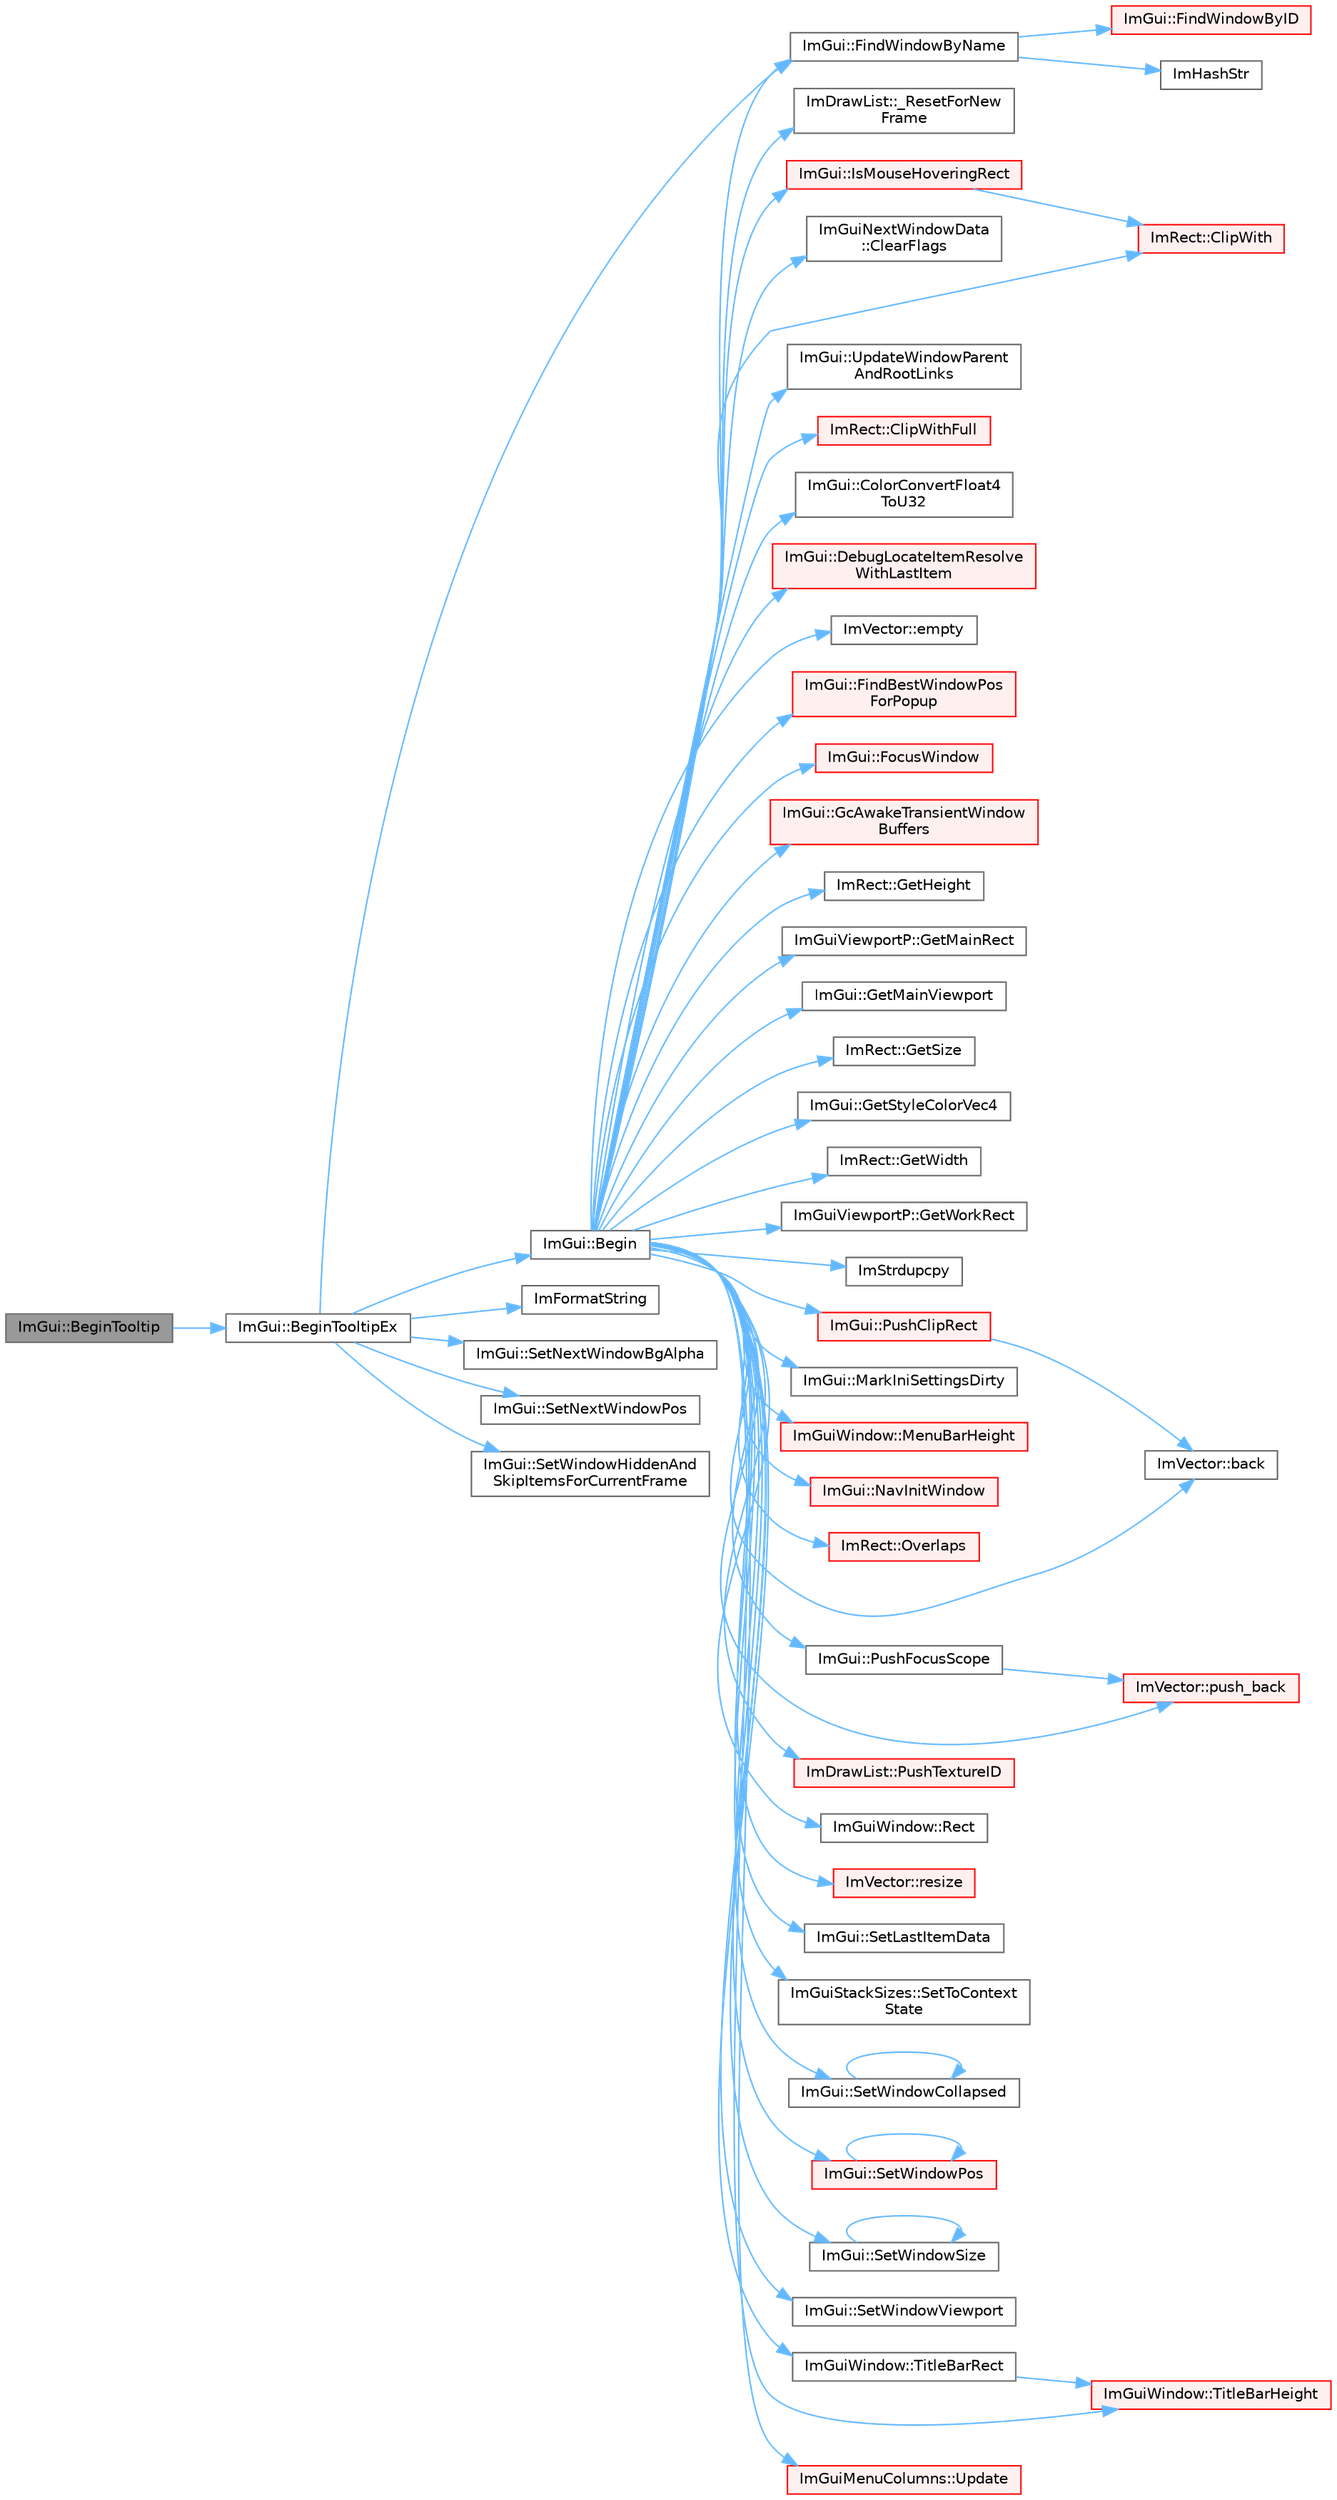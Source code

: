 digraph "ImGui::BeginTooltip"
{
 // LATEX_PDF_SIZE
  bgcolor="transparent";
  edge [fontname=Helvetica,fontsize=10,labelfontname=Helvetica,labelfontsize=10];
  node [fontname=Helvetica,fontsize=10,shape=box,height=0.2,width=0.4];
  rankdir="LR";
  Node1 [id="Node000001",label="ImGui::BeginTooltip",height=0.2,width=0.4,color="gray40", fillcolor="grey60", style="filled", fontcolor="black",tooltip=" "];
  Node1 -> Node2 [id="edge1_Node000001_Node000002",color="steelblue1",style="solid",tooltip=" "];
  Node2 [id="Node000002",label="ImGui::BeginTooltipEx",height=0.2,width=0.4,color="grey40", fillcolor="white", style="filled",URL="$namespace_im_gui.html#a18b17a0b20c3f2a16068b84210cfded4",tooltip=" "];
  Node2 -> Node3 [id="edge2_Node000002_Node000003",color="steelblue1",style="solid",tooltip=" "];
  Node3 [id="Node000003",label="ImGui::Begin",height=0.2,width=0.4,color="grey40", fillcolor="white", style="filled",URL="$namespace_im_gui.html#a581e58db0bc930bafa4a5d23093a2b99",tooltip=" "];
  Node3 -> Node4 [id="edge3_Node000003_Node000004",color="steelblue1",style="solid",tooltip=" "];
  Node4 [id="Node000004",label="ImDrawList::_ResetForNew\lFrame",height=0.2,width=0.4,color="grey40", fillcolor="white", style="filled",URL="$struct_im_draw_list.html#a5f78fe195b2507e5926560f591141ff3",tooltip=" "];
  Node3 -> Node5 [id="edge4_Node000003_Node000005",color="steelblue1",style="solid",tooltip=" "];
  Node5 [id="Node000005",label="ImVector::back",height=0.2,width=0.4,color="grey40", fillcolor="white", style="filled",URL="$struct_im_vector.html#a2d80e87e81b1b01143c8d8be93e6fde1",tooltip=" "];
  Node3 -> Node6 [id="edge5_Node000003_Node000006",color="steelblue1",style="solid",tooltip=" "];
  Node6 [id="Node000006",label="ImGuiNextWindowData\l::ClearFlags",height=0.2,width=0.4,color="grey40", fillcolor="white", style="filled",URL="$struct_im_gui_next_window_data.html#a9543431fafe3d0627fdecc5fa839487c",tooltip=" "];
  Node3 -> Node7 [id="edge6_Node000003_Node000007",color="steelblue1",style="solid",tooltip=" "];
  Node7 [id="Node000007",label="ImRect::ClipWith",height=0.2,width=0.4,color="red", fillcolor="#FFF0F0", style="filled",URL="$struct_im_rect.html#ac02d5cf6ce0358aea9ed9df43d368f3f",tooltip=" "];
  Node3 -> Node9 [id="edge7_Node000003_Node000009",color="steelblue1",style="solid",tooltip=" "];
  Node9 [id="Node000009",label="ImRect::ClipWithFull",height=0.2,width=0.4,color="red", fillcolor="#FFF0F0", style="filled",URL="$struct_im_rect.html#a32a5aaca4161b5ffa3f352d293a449ff",tooltip=" "];
  Node3 -> Node10 [id="edge8_Node000003_Node000010",color="steelblue1",style="solid",tooltip=" "];
  Node10 [id="Node000010",label="ImGui::ColorConvertFloat4\lToU32",height=0.2,width=0.4,color="grey40", fillcolor="white", style="filled",URL="$namespace_im_gui.html#abe2691de0b1a71c774ab24cc91564a94",tooltip=" "];
  Node3 -> Node11 [id="edge9_Node000003_Node000011",color="steelblue1",style="solid",tooltip=" "];
  Node11 [id="Node000011",label="ImGui::DebugLocateItemResolve\lWithLastItem",height=0.2,width=0.4,color="red", fillcolor="#FFF0F0", style="filled",URL="$namespace_im_gui.html#ae8ab0d7dfc90af8e82db3ed9e7829219",tooltip=" "];
  Node3 -> Node26 [id="edge10_Node000003_Node000026",color="steelblue1",style="solid",tooltip=" "];
  Node26 [id="Node000026",label="ImVector::empty",height=0.2,width=0.4,color="grey40", fillcolor="white", style="filled",URL="$struct_im_vector.html#aa53e48a5272f4bad1099368769514ff1",tooltip=" "];
  Node3 -> Node27 [id="edge11_Node000003_Node000027",color="steelblue1",style="solid",tooltip=" "];
  Node27 [id="Node000027",label="ImGui::FindBestWindowPos\lForPopup",height=0.2,width=0.4,color="red", fillcolor="#FFF0F0", style="filled",URL="$namespace_im_gui.html#a310ff87cbe678e2c632bf1f5577a7fbd",tooltip=" "];
  Node3 -> Node34 [id="edge12_Node000003_Node000034",color="steelblue1",style="solid",tooltip=" "];
  Node34 [id="Node000034",label="ImGui::FindWindowByName",height=0.2,width=0.4,color="grey40", fillcolor="white", style="filled",URL="$namespace_im_gui.html#abca25f22c02e73d5eb2e9c72c4557813",tooltip=" "];
  Node34 -> Node35 [id="edge13_Node000034_Node000035",color="steelblue1",style="solid",tooltip=" "];
  Node35 [id="Node000035",label="ImGui::FindWindowByID",height=0.2,width=0.4,color="red", fillcolor="#FFF0F0", style="filled",URL="$namespace_im_gui.html#a82204d8800dc3a072ddbcbd2aecc48ac",tooltip=" "];
  Node34 -> Node37 [id="edge14_Node000034_Node000037",color="steelblue1",style="solid",tooltip=" "];
  Node37 [id="Node000037",label="ImHashStr",height=0.2,width=0.4,color="grey40", fillcolor="white", style="filled",URL="$imgui_8cpp.html#ab6659b5d67f7a3369e099ce890e12223",tooltip=" "];
  Node3 -> Node38 [id="edge15_Node000003_Node000038",color="steelblue1",style="solid",tooltip=" "];
  Node38 [id="Node000038",label="ImGui::FocusWindow",height=0.2,width=0.4,color="red", fillcolor="#FFF0F0", style="filled",URL="$namespace_im_gui.html#a27aa6f2f3aa11778c6d023b1b223f262",tooltip=" "];
  Node3 -> Node59 [id="edge16_Node000003_Node000059",color="steelblue1",style="solid",tooltip=" "];
  Node59 [id="Node000059",label="ImGui::GcAwakeTransientWindow\lBuffers",height=0.2,width=0.4,color="red", fillcolor="#FFF0F0", style="filled",URL="$namespace_im_gui.html#ad70feca33961fb47a8074074a8da2f80",tooltip=" "];
  Node3 -> Node31 [id="edge17_Node000003_Node000031",color="steelblue1",style="solid",tooltip=" "];
  Node31 [id="Node000031",label="ImRect::GetHeight",height=0.2,width=0.4,color="grey40", fillcolor="white", style="filled",URL="$struct_im_rect.html#a748d8ae9cb26508951ec6e2f2df0625b",tooltip=" "];
  Node3 -> Node60 [id="edge18_Node000003_Node000060",color="steelblue1",style="solid",tooltip=" "];
  Node60 [id="Node000060",label="ImGuiViewportP::GetMainRect",height=0.2,width=0.4,color="grey40", fillcolor="white", style="filled",URL="$struct_im_gui_viewport_p.html#adb4c14f0b0a42bff9c1c0ab1971027f7",tooltip=" "];
  Node3 -> Node32 [id="edge19_Node000003_Node000032",color="steelblue1",style="solid",tooltip=" "];
  Node32 [id="Node000032",label="ImGui::GetMainViewport",height=0.2,width=0.4,color="grey40", fillcolor="white", style="filled",URL="$namespace_im_gui.html#a7bf620af1d66ee7d7b06701894d23e60",tooltip=" "];
  Node3 -> Node61 [id="edge20_Node000003_Node000061",color="steelblue1",style="solid",tooltip=" "];
  Node61 [id="Node000061",label="ImRect::GetSize",height=0.2,width=0.4,color="grey40", fillcolor="white", style="filled",URL="$struct_im_rect.html#ae459d9c50003058cfb34519a571aaf33",tooltip=" "];
  Node3 -> Node62 [id="edge21_Node000003_Node000062",color="steelblue1",style="solid",tooltip=" "];
  Node62 [id="Node000062",label="ImGui::GetStyleColorVec4",height=0.2,width=0.4,color="grey40", fillcolor="white", style="filled",URL="$namespace_im_gui.html#ad838e580972e2c4b3da2b0f60754b662",tooltip=" "];
  Node3 -> Node33 [id="edge22_Node000003_Node000033",color="steelblue1",style="solid",tooltip=" "];
  Node33 [id="Node000033",label="ImRect::GetWidth",height=0.2,width=0.4,color="grey40", fillcolor="white", style="filled",URL="$struct_im_rect.html#afa75cb8491f20901c96166d17dcddac4",tooltip=" "];
  Node3 -> Node63 [id="edge23_Node000003_Node000063",color="steelblue1",style="solid",tooltip=" "];
  Node63 [id="Node000063",label="ImGuiViewportP::GetWorkRect",height=0.2,width=0.4,color="grey40", fillcolor="white", style="filled",URL="$struct_im_gui_viewport_p.html#ae5c3184b73ea080f14e03ecb344b913e",tooltip=" "];
  Node3 -> Node64 [id="edge24_Node000003_Node000064",color="steelblue1",style="solid",tooltip=" "];
  Node64 [id="Node000064",label="ImStrdupcpy",height=0.2,width=0.4,color="grey40", fillcolor="white", style="filled",URL="$imgui_8cpp.html#a06300f2f0f0cd710841ac9e7ef771354",tooltip=" "];
  Node3 -> Node65 [id="edge25_Node000003_Node000065",color="steelblue1",style="solid",tooltip=" "];
  Node65 [id="Node000065",label="ImGui::IsMouseHoveringRect",height=0.2,width=0.4,color="red", fillcolor="#FFF0F0", style="filled",URL="$namespace_im_gui.html#ae0b8ea0e06c457316d6aed6c5b2a1c25",tooltip=" "];
  Node65 -> Node7 [id="edge26_Node000065_Node000007",color="steelblue1",style="solid",tooltip=" "];
  Node3 -> Node67 [id="edge27_Node000003_Node000067",color="steelblue1",style="solid",tooltip=" "];
  Node67 [id="Node000067",label="ImGui::MarkIniSettingsDirty",height=0.2,width=0.4,color="grey40", fillcolor="white", style="filled",URL="$namespace_im_gui.html#aee9b660c1d6786c00fc47c71c66eb1eb",tooltip=" "];
  Node3 -> Node68 [id="edge28_Node000003_Node000068",color="steelblue1",style="solid",tooltip=" "];
  Node68 [id="Node000068",label="ImGuiWindow::MenuBarHeight",height=0.2,width=0.4,color="red", fillcolor="#FFF0F0", style="filled",URL="$struct_im_gui_window.html#acfb8bdad2e3ea6102589813ae32d0364",tooltip=" "];
  Node3 -> Node70 [id="edge29_Node000003_Node000070",color="steelblue1",style="solid",tooltip=" "];
  Node70 [id="Node000070",label="ImGui::NavInitWindow",height=0.2,width=0.4,color="red", fillcolor="#FFF0F0", style="filled",URL="$namespace_im_gui.html#ae46a79d836c4b223c7030ea432e3ec15",tooltip=" "];
  Node3 -> Node73 [id="edge30_Node000003_Node000073",color="steelblue1",style="solid",tooltip=" "];
  Node73 [id="Node000073",label="ImRect::Overlaps",height=0.2,width=0.4,color="red", fillcolor="#FFF0F0", style="filled",URL="$struct_im_rect.html#a0af3bade3781e5e7c6afdf71ccfb0d43",tooltip=" "];
  Node3 -> Node57 [id="edge31_Node000003_Node000057",color="steelblue1",style="solid",tooltip=" "];
  Node57 [id="Node000057",label="ImVector::push_back",height=0.2,width=0.4,color="red", fillcolor="#FFF0F0", style="filled",URL="$struct_im_vector.html#aab5df48e0711a48bd12f3206e08c4108",tooltip=" "];
  Node3 -> Node74 [id="edge32_Node000003_Node000074",color="steelblue1",style="solid",tooltip=" "];
  Node74 [id="Node000074",label="ImGui::PushClipRect",height=0.2,width=0.4,color="red", fillcolor="#FFF0F0", style="filled",URL="$namespace_im_gui.html#a11c8bd8676e1281e15b24c9615b6904a",tooltip=" "];
  Node74 -> Node5 [id="edge33_Node000074_Node000005",color="steelblue1",style="solid",tooltip=" "];
  Node3 -> Node78 [id="edge34_Node000003_Node000078",color="steelblue1",style="solid",tooltip=" "];
  Node78 [id="Node000078",label="ImGui::PushFocusScope",height=0.2,width=0.4,color="grey40", fillcolor="white", style="filled",URL="$namespace_im_gui.html#ad10256d914b625cea7494b26c77b84ec",tooltip=" "];
  Node78 -> Node57 [id="edge35_Node000078_Node000057",color="steelblue1",style="solid",tooltip=" "];
  Node3 -> Node79 [id="edge36_Node000003_Node000079",color="steelblue1",style="solid",tooltip=" "];
  Node79 [id="Node000079",label="ImDrawList::PushTextureID",height=0.2,width=0.4,color="red", fillcolor="#FFF0F0", style="filled",URL="$struct_im_draw_list.html#a7ac41e329a9df911b4823ef0150cee16",tooltip=" "];
  Node3 -> Node81 [id="edge37_Node000003_Node000081",color="steelblue1",style="solid",tooltip=" "];
  Node81 [id="Node000081",label="ImGuiWindow::Rect",height=0.2,width=0.4,color="grey40", fillcolor="white", style="filled",URL="$struct_im_gui_window.html#a147da28bf5d167cbe0a363c4a578dea1",tooltip=" "];
  Node3 -> Node48 [id="edge38_Node000003_Node000048",color="steelblue1",style="solid",tooltip=" "];
  Node48 [id="Node000048",label="ImVector::resize",height=0.2,width=0.4,color="red", fillcolor="#FFF0F0", style="filled",URL="$struct_im_vector.html#ac371dd62e56ae486b1a5038cf07eee56",tooltip=" "];
  Node3 -> Node82 [id="edge39_Node000003_Node000082",color="steelblue1",style="solid",tooltip=" "];
  Node82 [id="Node000082",label="ImGui::SetLastItemData",height=0.2,width=0.4,color="grey40", fillcolor="white", style="filled",URL="$namespace_im_gui.html#a06a6c26188e778755bb9aa83f2726533",tooltip=" "];
  Node3 -> Node83 [id="edge40_Node000003_Node000083",color="steelblue1",style="solid",tooltip=" "];
  Node83 [id="Node000083",label="ImGuiStackSizes::SetToContext\lState",height=0.2,width=0.4,color="grey40", fillcolor="white", style="filled",URL="$struct_im_gui_stack_sizes.html#a7dd94b563bf4547685bc93fc00f58543",tooltip=" "];
  Node3 -> Node84 [id="edge41_Node000003_Node000084",color="steelblue1",style="solid",tooltip=" "];
  Node84 [id="Node000084",label="ImGui::SetWindowCollapsed",height=0.2,width=0.4,color="grey40", fillcolor="white", style="filled",URL="$namespace_im_gui.html#ab5445711a74e0e1a58d1e464cdda252f",tooltip=" "];
  Node84 -> Node84 [id="edge42_Node000084_Node000084",color="steelblue1",style="solid",tooltip=" "];
  Node3 -> Node85 [id="edge43_Node000003_Node000085",color="steelblue1",style="solid",tooltip=" "];
  Node85 [id="Node000085",label="ImGui::SetWindowPos",height=0.2,width=0.4,color="red", fillcolor="#FFF0F0", style="filled",URL="$namespace_im_gui.html#aaa81e004de4c0a5cedb836e92e8aa0e5",tooltip=" "];
  Node85 -> Node85 [id="edge44_Node000085_Node000085",color="steelblue1",style="solid",tooltip=" "];
  Node3 -> Node87 [id="edge45_Node000003_Node000087",color="steelblue1",style="solid",tooltip=" "];
  Node87 [id="Node000087",label="ImGui::SetWindowSize",height=0.2,width=0.4,color="grey40", fillcolor="white", style="filled",URL="$namespace_im_gui.html#a657c6cc2246485332f608a5204447ea1",tooltip=" "];
  Node87 -> Node87 [id="edge46_Node000087_Node000087",color="steelblue1",style="solid",tooltip=" "];
  Node3 -> Node88 [id="edge47_Node000003_Node000088",color="steelblue1",style="solid",tooltip=" "];
  Node88 [id="Node000088",label="ImGui::SetWindowViewport",height=0.2,width=0.4,color="grey40", fillcolor="white", style="filled",URL="$namespace_im_gui.html#ada7b6ffaa06eb1ef3422766fecce6866",tooltip=" "];
  Node3 -> Node89 [id="edge48_Node000003_Node000089",color="steelblue1",style="solid",tooltip=" "];
  Node89 [id="Node000089",label="ImGuiWindow::TitleBarHeight",height=0.2,width=0.4,color="red", fillcolor="#FFF0F0", style="filled",URL="$struct_im_gui_window.html#ad1580cc8b5bdf981c6ed2eb22ecd7dbb",tooltip=" "];
  Node3 -> Node90 [id="edge49_Node000003_Node000090",color="steelblue1",style="solid",tooltip=" "];
  Node90 [id="Node000090",label="ImGuiWindow::TitleBarRect",height=0.2,width=0.4,color="grey40", fillcolor="white", style="filled",URL="$struct_im_gui_window.html#a06884e1bc80e460e51e1626b5b976196",tooltip=" "];
  Node90 -> Node89 [id="edge50_Node000090_Node000089",color="steelblue1",style="solid",tooltip=" "];
  Node3 -> Node91 [id="edge51_Node000003_Node000091",color="steelblue1",style="solid",tooltip=" "];
  Node91 [id="Node000091",label="ImGuiMenuColumns::Update",height=0.2,width=0.4,color="red", fillcolor="#FFF0F0", style="filled",URL="$struct_im_gui_menu_columns.html#aae99240b9c8e9380f829921da5e337f2",tooltip=" "];
  Node3 -> Node93 [id="edge52_Node000003_Node000093",color="steelblue1",style="solid",tooltip=" "];
  Node93 [id="Node000093",label="ImGui::UpdateWindowParent\lAndRootLinks",height=0.2,width=0.4,color="grey40", fillcolor="white", style="filled",URL="$namespace_im_gui.html#a85d7262320ed7ce8e40863b99f8db4a3",tooltip=" "];
  Node2 -> Node34 [id="edge53_Node000002_Node000034",color="steelblue1",style="solid",tooltip=" "];
  Node2 -> Node94 [id="edge54_Node000002_Node000094",color="steelblue1",style="solid",tooltip=" "];
  Node94 [id="Node000094",label="ImFormatString",height=0.2,width=0.4,color="grey40", fillcolor="white", style="filled",URL="$imgui_8cpp.html#a75ccaf7d676b1f567ba888ae42ac3809",tooltip=" "];
  Node2 -> Node95 [id="edge55_Node000002_Node000095",color="steelblue1",style="solid",tooltip=" "];
  Node95 [id="Node000095",label="ImGui::SetNextWindowBgAlpha",height=0.2,width=0.4,color="grey40", fillcolor="white", style="filled",URL="$namespace_im_gui.html#a7de5a63cec4babe417f972403db6430c",tooltip=" "];
  Node2 -> Node96 [id="edge56_Node000002_Node000096",color="steelblue1",style="solid",tooltip=" "];
  Node96 [id="Node000096",label="ImGui::SetNextWindowPos",height=0.2,width=0.4,color="grey40", fillcolor="white", style="filled",URL="$namespace_im_gui.html#afbccd31113430670b5ab2bf0d6f509bf",tooltip=" "];
  Node2 -> Node97 [id="edge57_Node000002_Node000097",color="steelblue1",style="solid",tooltip=" "];
  Node97 [id="Node000097",label="ImGui::SetWindowHiddenAnd\lSkipItemsForCurrentFrame",height=0.2,width=0.4,color="grey40", fillcolor="white", style="filled",URL="$namespace_im_gui.html#a2a1dfd9dfa155f17d07c75f54130228b",tooltip=" "];
}
